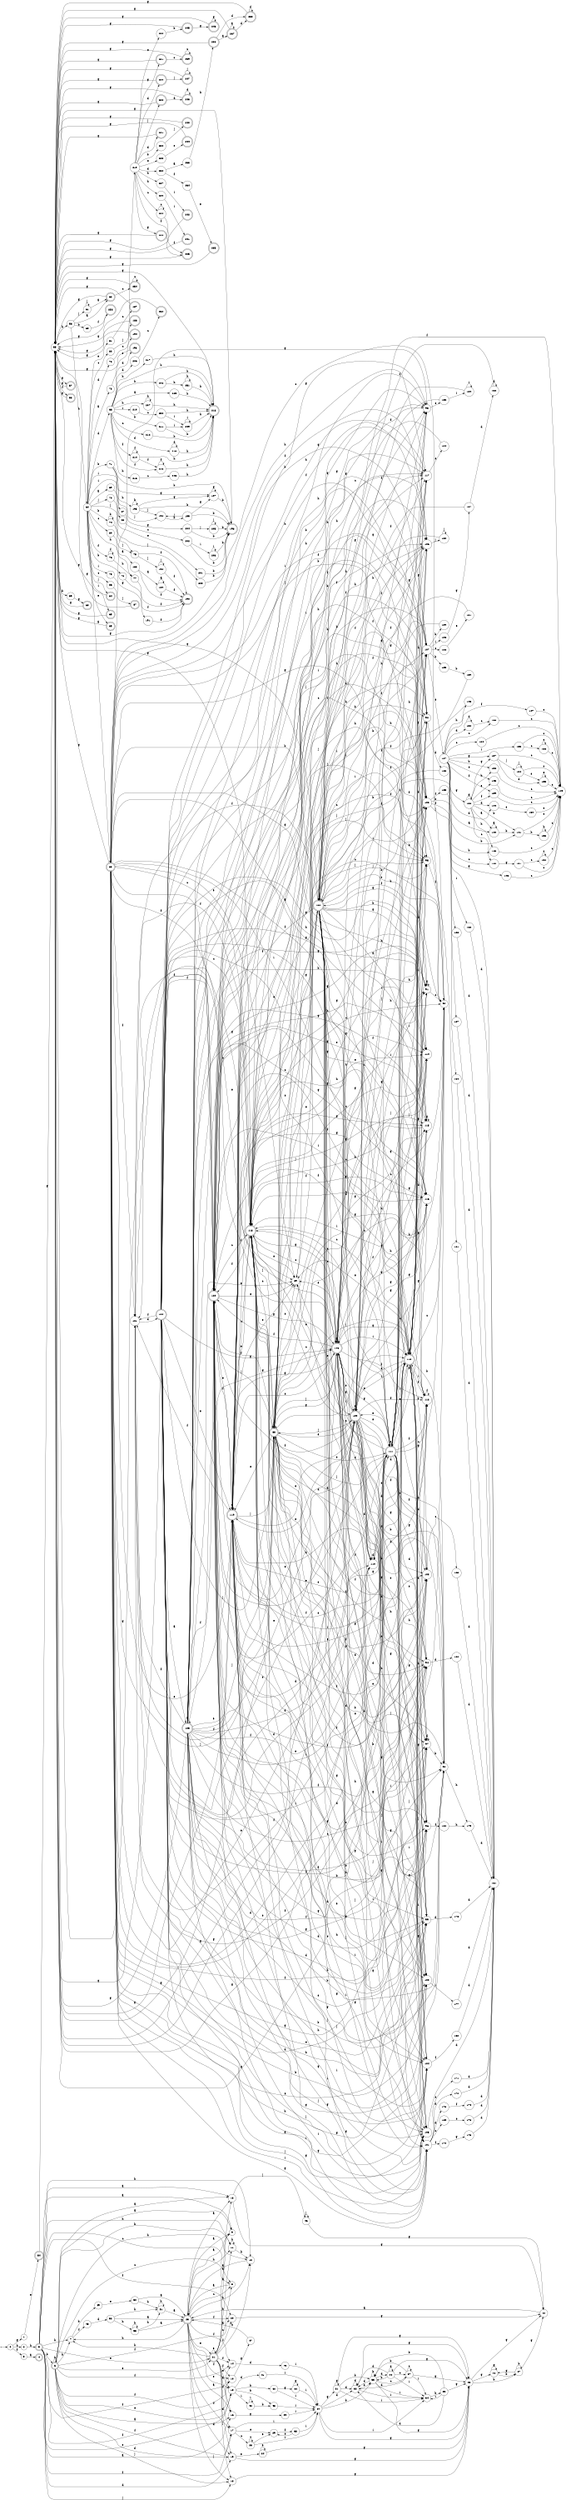 digraph finite_state_machine {
rankdir=LR;
size="20,20";
node [shape = point]; "dummy0"
node [shape = circle]; "0";
"dummy0" -> "0";
node [shape = circle]; "1";
node [shape = circle]; "2";
node [shape = circle]; "3";
node [shape = doublecircle]; "4";node [shape = doublecircle]; "5";node [shape = doublecircle]; "6";node [shape = circle]; "7";
node [shape = circle]; "8";
node [shape = circle]; "9";
node [shape = circle]; "10";
node [shape = circle]; "11";
node [shape = circle]; "12";
node [shape = circle]; "13";
node [shape = circle]; "14";
node [shape = circle]; "15";
node [shape = circle]; "16";
node [shape = circle]; "17";
node [shape = circle]; "18";
node [shape = circle]; "19";
node [shape = circle]; "20";
node [shape = doublecircle]; "21";node [shape = circle]; "22";
node [shape = doublecircle]; "23";node [shape = circle]; "24";
node [shape = circle]; "25";
node [shape = circle]; "26";
node [shape = circle]; "27";
node [shape = circle]; "28";
node [shape = circle]; "29";
node [shape = circle]; "30";
node [shape = circle]; "31";
node [shape = circle]; "32";
node [shape = circle]; "33";
node [shape = circle]; "34";
node [shape = circle]; "35";
node [shape = circle]; "36";
node [shape = circle]; "37";
node [shape = circle]; "38";
node [shape = circle]; "39";
node [shape = circle]; "40";
node [shape = circle]; "41";
node [shape = circle]; "42";
node [shape = circle]; "43";
node [shape = circle]; "44";
node [shape = circle]; "45";
node [shape = circle]; "46";
node [shape = circle]; "47";
node [shape = circle]; "48";
node [shape = circle]; "49";
node [shape = circle]; "50";
node [shape = circle]; "51";
node [shape = circle]; "52";
node [shape = circle]; "53";
node [shape = doublecircle]; "54";node [shape = circle]; "55";
node [shape = circle]; "56";
node [shape = doublecircle]; "57";node [shape = doublecircle]; "58";node [shape = circle]; "59";
node [shape = doublecircle]; "60";node [shape = circle]; "61";
node [shape = doublecircle]; "62";node [shape = circle]; "63";
node [shape = circle]; "64";
node [shape = doublecircle]; "65";node [shape = circle]; "66";
node [shape = circle]; "67";
node [shape = circle]; "68";
node [shape = circle]; "69";
node [shape = circle]; "70";
node [shape = circle]; "71";
node [shape = circle]; "72";
node [shape = circle]; "73";
node [shape = circle]; "74";
node [shape = circle]; "75";
node [shape = circle]; "76";
node [shape = circle]; "77";
node [shape = circle]; "78";
node [shape = circle]; "79";
node [shape = circle]; "80";
node [shape = circle]; "81";
node [shape = circle]; "82";
node [shape = doublecircle]; "83";node [shape = doublecircle]; "84";node [shape = doublecircle]; "85";node [shape = circle]; "86";
node [shape = doublecircle]; "87";node [shape = doublecircle]; "88";node [shape = circle]; "89";
node [shape = circle]; "90";
node [shape = circle]; "91";
node [shape = circle]; "92";
node [shape = circle]; "93";
node [shape = circle]; "94";
node [shape = circle]; "95";
node [shape = circle]; "96";
node [shape = circle]; "97";
node [shape = circle]; "98";
node [shape = circle]; "99";
node [shape = circle]; "100";
node [shape = circle]; "101";
node [shape = circle]; "102";
node [shape = circle]; "103";
node [shape = circle]; "104";
node [shape = circle]; "105";
node [shape = circle]; "106";
node [shape = circle]; "107";
node [shape = doublecircle]; "108";node [shape = doublecircle]; "109";node [shape = circle]; "110";
node [shape = doublecircle]; "111";node [shape = circle]; "112";
node [shape = doublecircle]; "113";node [shape = circle]; "114";
node [shape = circle]; "115";
node [shape = circle]; "116";
node [shape = circle]; "117";
node [shape = doublecircle]; "118";node [shape = doublecircle]; "119";node [shape = doublecircle]; "120";node [shape = circle]; "121";
node [shape = doublecircle]; "122";node [shape = doublecircle]; "123";node [shape = circle]; "124";
node [shape = circle]; "125";
node [shape = circle]; "126";
node [shape = circle]; "127";
node [shape = circle]; "128";
node [shape = circle]; "129";
node [shape = doublecircle]; "130";node [shape = circle]; "131";
node [shape = circle]; "132";
node [shape = circle]; "133";
node [shape = circle]; "134";
node [shape = circle]; "135";
node [shape = circle]; "136";
node [shape = circle]; "137";
node [shape = circle]; "138";
node [shape = circle]; "139";
node [shape = circle]; "140";
node [shape = circle]; "141";
node [shape = circle]; "142";
node [shape = circle]; "143";
node [shape = circle]; "144";
node [shape = circle]; "145";
node [shape = circle]; "146";
node [shape = circle]; "147";
node [shape = circle]; "148";
node [shape = circle]; "149";
node [shape = circle]; "150";
node [shape = circle]; "151";
node [shape = circle]; "152";
node [shape = circle]; "153";
node [shape = circle]; "154";
node [shape = circle]; "155";
node [shape = circle]; "156";
node [shape = circle]; "157";
node [shape = circle]; "158";
node [shape = circle]; "159";
node [shape = circle]; "160";
node [shape = circle]; "161";
node [shape = circle]; "162";
node [shape = circle]; "163";
node [shape = circle]; "164";
node [shape = circle]; "165";
node [shape = circle]; "166";
node [shape = circle]; "167";
node [shape = circle]; "168";
node [shape = circle]; "169";
node [shape = circle]; "170";
node [shape = circle]; "171";
node [shape = circle]; "172";
node [shape = circle]; "173";
node [shape = circle]; "174";
node [shape = circle]; "175";
node [shape = circle]; "176";
node [shape = circle]; "177";
node [shape = circle]; "178";
node [shape = circle]; "179";
node [shape = circle]; "180";
node [shape = circle]; "181";
node [shape = circle]; "182";
node [shape = circle]; "183";
node [shape = circle]; "184";
node [shape = circle]; "185";
node [shape = doublecircle]; "186";node [shape = doublecircle]; "187";node [shape = circle]; "188";
node [shape = circle]; "189";
node [shape = doublecircle]; "190";node [shape = circle]; "191";
node [shape = circle]; "192";
node [shape = doublecircle]; "193";node [shape = doublecircle]; "194";node [shape = circle]; "195";
node [shape = circle]; "196";
node [shape = circle]; "197";
node [shape = doublecircle]; "198";node [shape = circle]; "199";
node [shape = circle]; "200";
node [shape = circle]; "201";
node [shape = circle]; "202";
node [shape = circle]; "203";
node [shape = circle]; "204";
node [shape = circle]; "205";
node [shape = circle]; "206";
node [shape = circle]; "207";
node [shape = circle]; "208";
node [shape = circle]; "209";
node [shape = circle]; "210";
node [shape = circle]; "211";
node [shape = circle]; "212";
node [shape = circle]; "213";
node [shape = circle]; "214";
node [shape = circle]; "215";
node [shape = circle]; "216";
node [shape = circle]; "217";
node [shape = doublecircle]; "218";node [shape = circle]; "219";
node [shape = doublecircle]; "220";node [shape = doublecircle]; "221";node [shape = circle]; "222";
node [shape = circle]; "223";
node [shape = circle]; "224";
node [shape = doublecircle]; "225";node [shape = doublecircle]; "226";node [shape = circle]; "227";
node [shape = doublecircle]; "228";node [shape = circle]; "229";
node [shape = circle]; "230";
node [shape = doublecircle]; "231";node [shape = circle]; "232";
node [shape = circle]; "233";
node [shape = circle]; "234";
node [shape = doublecircle]; "235";node [shape = doublecircle]; "236";node [shape = doublecircle]; "237";node [shape = doublecircle]; "238";node [shape = doublecircle]; "239";node [shape = doublecircle]; "240";node [shape = doublecircle]; "241";node [shape = doublecircle]; "242";node [shape = doublecircle]; "243";node [shape = doublecircle]; "244";node [shape = doublecircle]; "245";node [shape = doublecircle]; "246";node [shape = doublecircle]; "247";node [shape = circle]; "248";
node [shape = circle]; "249";
node [shape = circle]; "250";
node [shape = circle]; "251";
node [shape = doublecircle]; "252";node [shape = doublecircle]; "253";node [shape = doublecircle]; "254";"0" -> "1" [label = "g"];
 "0" -> "2" [label = "h"];
 "0" -> "3" [label = "f"];
 "3" -> "4" [label = "a"];
 "2" -> "5" [label = "h"];
 "5" -> "6" [label = "b"];
 "5" -> "11" [label = "h"];
 "5" -> "12" [label = "h"];
 "5" -> "7" [label = "h"];
 "5" -> "8" [label = "c"];
 "5" -> "16" [label = "a"];
 "5" -> "9" [label = "a"];
 "5" -> "13" [label = "a"];
 "5" -> "17" [label = "f"];
 "5" -> "10" [label = "f"];
 "5" -> "20" [label = "f"];
 "5" -> "14" [label = "f"];
 "5" -> "21" [label = "e"];
 "5" -> "15" [label = "e"];
 "5" -> "18" [label = "j"];
 "5" -> "19" [label = "d"];
 "21" -> "21" [label = "e"];
 "21" -> "15" [label = "e"];
 "21" -> "11" [label = "h"];
 "21" -> "12" [label = "h"];
 "21" -> "7" [label = "h"];
 "21" -> "8" [label = "c"];
 "21" -> "16" [label = "a"];
 "21" -> "9" [label = "a"];
 "21" -> "13" [label = "a"];
 "21" -> "17" [label = "f"];
 "21" -> "10" [label = "f"];
 "21" -> "20" [label = "f"];
 "21" -> "14" [label = "f"];
 "21" -> "18" [label = "j"];
 "21" -> "19" [label = "d"];
 "20" -> "22" [label = "g"];
 "22" -> "23" [label = "a"];
 "23" -> "11" [label = "h"];
 "23" -> "12" [label = "h"];
 "23" -> "7" [label = "h"];
 "23" -> "8" [label = "c"];
 "23" -> "16" [label = "a"];
 "23" -> "9" [label = "a"];
 "23" -> "13" [label = "a"];
 "23" -> "17" [label = "f"];
 "23" -> "10" [label = "f"];
 "23" -> "20" [label = "f"];
 "23" -> "14" [label = "f"];
 "23" -> "21" [label = "e"];
 "23" -> "15" [label = "e"];
 "23" -> "18" [label = "j"];
 "23" -> "19" [label = "d"];
 "19" -> "24" [label = "e"];
 "19" -> "25" [label = "g"];
 "25" -> "26" [label = "g"];
 "25" -> "22" [label = "g"];
 "25" -> "27" [label = "b"];
 "27" -> "27" [label = "b"];
 "27" -> "26" [label = "g"];
 "27" -> "22" [label = "g"];
 "26" -> "26" [label = "g"];
 "26" -> "27" [label = "b"];
 "24" -> "24" [label = "e"];
 "24" -> "25" [label = "g"];
 "18" -> "25" [label = "g"];
 "17" -> "28" [label = "c"];
 "17" -> "29" [label = "e"];
 "17" -> "30" [label = "i"];
 "30" -> "25" [label = "g"];
 "30" -> "31" [label = "g"];
 "30" -> "32" [label = "d"];
 "30" -> "33" [label = "b"];
 "30" -> "34" [label = "i"];
 "34" -> "35" [label = "h"];
 "35" -> "34" [label = "i"];
 "35" -> "32" [label = "d"];
 "35" -> "33" [label = "b"];
 "35" -> "25" [label = "g"];
 "33" -> "33" [label = "b"];
 "33" -> "32" [label = "d"];
 "33" -> "36" [label = "d"];
 "33" -> "37" [label = "c"];
 "33" -> "34" [label = "i"];
 "33" -> "25" [label = "g"];
 "37" -> "37" [label = "c"];
 "37" -> "33" [label = "b"];
 "37" -> "32" [label = "d"];
 "37" -> "34" [label = "i"];
 "37" -> "25" [label = "g"];
 "36" -> "32" [label = "d"];
 "36" -> "36" [label = "d"];
 "36" -> "33" [label = "b"];
 "36" -> "37" [label = "c"];
 "36" -> "34" [label = "i"];
 "36" -> "25" [label = "g"];
 "32" -> "32" [label = "d"];
 "32" -> "33" [label = "b"];
 "32" -> "34" [label = "i"];
 "32" -> "25" [label = "g"];
 "31" -> "25" [label = "g"];
 "31" -> "31" [label = "g"];
 "31" -> "32" [label = "d"];
 "31" -> "33" [label = "b"];
 "31" -> "34" [label = "i"];
 "29" -> "38" [label = "f"];
 "38" -> "29" [label = "e"];
 "38" -> "30" [label = "i"];
 "28" -> "28" [label = "c"];
 "28" -> "29" [label = "e"];
 "28" -> "30" [label = "i"];
 "16" -> "39" [label = "g"];
 "39" -> "30" [label = "i"];
 "15" -> "40" [label = "b"];
 "15" -> "43" [label = "b"];
 "15" -> "41" [label = "d"];
 "15" -> "42" [label = "i"];
 "43" -> "30" [label = "i"];
 "42" -> "42" [label = "i"];
 "42" -> "43" [label = "b"];
 "41" -> "30" [label = "i"];
 "40" -> "44" [label = "g"];
 "40" -> "30" [label = "i"];
 "44" -> "44" [label = "g"];
 "44" -> "30" [label = "i"];
 "14" -> "45" [label = "d"];
 "45" -> "30" [label = "i"];
 "13" -> "46" [label = "j"];
 "13" -> "22" [label = "g"];
 "46" -> "46" [label = "j"];
 "46" -> "22" [label = "g"];
 "12" -> "23" [label = "a"];
 "11" -> "11" [label = "h"];
 "11" -> "12" [label = "h"];
 "10" -> "47" [label = "g"];
 "47" -> "23" [label = "a"];
 "9" -> "23" [label = "a"];
 "8" -> "23" [label = "a"];
 "7" -> "48" [label = "f"];
 "7" -> "49" [label = "b"];
 "49" -> "50" [label = "e"];
 "50" -> "51" [label = "h"];
 "50" -> "23" [label = "a"];
 "51" -> "51" [label = "h"];
 "51" -> "23" [label = "a"];
 "48" -> "52" [label = "d"];
 "52" -> "51" [label = "h"];
 "52" -> "53" [label = "h"];
 "52" -> "23" [label = "a"];
 "53" -> "51" [label = "h"];
 "53" -> "53" [label = "h"];
 "53" -> "23" [label = "a"];
 "6" -> "6" [label = "b"];
 "6" -> "11" [label = "h"];
 "6" -> "12" [label = "h"];
 "6" -> "7" [label = "h"];
 "6" -> "8" [label = "c"];
 "6" -> "16" [label = "a"];
 "6" -> "9" [label = "a"];
 "6" -> "13" [label = "a"];
 "6" -> "17" [label = "f"];
 "6" -> "10" [label = "f"];
 "6" -> "20" [label = "f"];
 "6" -> "14" [label = "f"];
 "6" -> "21" [label = "e"];
 "6" -> "15" [label = "e"];
 "6" -> "18" [label = "j"];
 "6" -> "19" [label = "d"];
 "1" -> "54" [label = "e"];
 "54" -> "55" [label = "g"];
 "55" -> "56" [label = "h"];
 "55" -> "57" [label = "g"];
 "55" -> "58" [label = "f"];
 "55" -> "59" [label = "b"];
 "59" -> "60" [label = "g"];
 "60" -> "55" [label = "g"];
 "58" -> "55" [label = "g"];
 "57" -> "55" [label = "g"];
 "56" -> "61" [label = "j"];
 "56" -> "62" [label = "a"];
 "56" -> "63" [label = "b"];
 "56" -> "64" [label = "h"];
 "64" -> "65" [label = "i"];
 "64" -> "67" [label = "i"];
 "64" -> "68" [label = "i"];
 "64" -> "79" [label = "i"];
 "64" -> "72" [label = "d"];
 "64" -> "66" [label = "d"];
 "64" -> "73" [label = "a"];
 "64" -> "83" [label = "a"];
 "64" -> "69" [label = "a"];
 "64" -> "75" [label = "j"];
 "64" -> "84" [label = "j"];
 "64" -> "70" [label = "j"];
 "64" -> "74" [label = "b"];
 "64" -> "78" [label = "b"];
 "64" -> "71" [label = "b"];
 "64" -> "76" [label = "f"];
 "64" -> "77" [label = "h"];
 "64" -> "80" [label = "c"];
 "64" -> "82" [label = "c"];
 "64" -> "86" [label = "c"];
 "64" -> "81" [label = "e"];
 "64" -> "85" [label = "e"];
 "86" -> "87" [label = "j"];
 "87" -> "55" [label = "g"];
 "85" -> "55" [label = "g"];
 "84" -> "55" [label = "g"];
 "83" -> "88" [label = "j"];
 "83" -> "104" [label = "j"];
 "83" -> "95" [label = "j"];
 "83" -> "96" [label = "e"];
 "83" -> "119" [label = "e"];
 "83" -> "89" [label = "e"];
 "83" -> "109" [label = "e"];
 "83" -> "111" [label = "e"];
 "83" -> "90" [label = "h"];
 "83" -> "99" [label = "h"];
 "83" -> "117" [label = "h"];
 "83" -> "114" [label = "h"];
 "83" -> "100" [label = "g"];
 "83" -> "101" [label = "g"];
 "83" -> "108" [label = "g"];
 "83" -> "115" [label = "g"];
 "83" -> "116" [label = "g"];
 "83" -> "55" [label = "g"];
 "83" -> "91" [label = "g"];
 "83" -> "93" [label = "g"];
 "83" -> "94" [label = "g"];
 "83" -> "92" [label = "c"];
 "83" -> "118" [label = "c"];
 "83" -> "97" [label = "d"];
 "83" -> "110" [label = "d"];
 "83" -> "98" [label = "b"];
 "83" -> "107" [label = "b"];
 "83" -> "105" [label = "i"];
 "83" -> "102" [label = "i"];
 "83" -> "113" [label = "i"];
 "83" -> "112" [label = "f"];
 "83" -> "103" [label = "f"];
 "83" -> "120" [label = "f"];
 "83" -> "121" [label = "f"];
 "83" -> "106" [label = "f"];
 "121" -> "122" [label = "d"];
 "122" -> "112" [label = "f"];
 "122" -> "103" [label = "f"];
 "122" -> "120" [label = "f"];
 "122" -> "121" [label = "f"];
 "122" -> "106" [label = "f"];
 "122" -> "123" [label = "a"];
 "122" -> "88" [label = "j"];
 "122" -> "104" [label = "j"];
 "122" -> "95" [label = "j"];
 "122" -> "96" [label = "e"];
 "122" -> "119" [label = "e"];
 "122" -> "89" [label = "e"];
 "122" -> "109" [label = "e"];
 "122" -> "111" [label = "e"];
 "122" -> "90" [label = "h"];
 "122" -> "99" [label = "h"];
 "122" -> "117" [label = "h"];
 "122" -> "114" [label = "h"];
 "122" -> "100" [label = "g"];
 "122" -> "101" [label = "g"];
 "122" -> "108" [label = "g"];
 "122" -> "115" [label = "g"];
 "122" -> "116" [label = "g"];
 "122" -> "55" [label = "g"];
 "122" -> "91" [label = "g"];
 "122" -> "93" [label = "g"];
 "122" -> "94" [label = "g"];
 "122" -> "92" [label = "c"];
 "122" -> "118" [label = "c"];
 "122" -> "97" [label = "d"];
 "122" -> "110" [label = "d"];
 "122" -> "98" [label = "b"];
 "122" -> "107" [label = "b"];
 "122" -> "105" [label = "i"];
 "122" -> "102" [label = "i"];
 "122" -> "113" [label = "i"];
 "123" -> "123" [label = "a"];
 "123" -> "112" [label = "f"];
 "123" -> "103" [label = "f"];
 "123" -> "120" [label = "f"];
 "123" -> "121" [label = "f"];
 "123" -> "106" [label = "f"];
 "123" -> "88" [label = "j"];
 "123" -> "104" [label = "j"];
 "123" -> "95" [label = "j"];
 "123" -> "96" [label = "e"];
 "123" -> "119" [label = "e"];
 "123" -> "89" [label = "e"];
 "123" -> "109" [label = "e"];
 "123" -> "111" [label = "e"];
 "123" -> "90" [label = "h"];
 "123" -> "99" [label = "h"];
 "123" -> "117" [label = "h"];
 "123" -> "114" [label = "h"];
 "123" -> "100" [label = "g"];
 "123" -> "101" [label = "g"];
 "123" -> "108" [label = "g"];
 "123" -> "115" [label = "g"];
 "123" -> "116" [label = "g"];
 "123" -> "55" [label = "g"];
 "123" -> "91" [label = "g"];
 "123" -> "93" [label = "g"];
 "123" -> "94" [label = "g"];
 "123" -> "92" [label = "c"];
 "123" -> "118" [label = "c"];
 "123" -> "97" [label = "d"];
 "123" -> "110" [label = "d"];
 "123" -> "98" [label = "b"];
 "123" -> "107" [label = "b"];
 "123" -> "105" [label = "i"];
 "123" -> "102" [label = "i"];
 "123" -> "113" [label = "i"];
 "120" -> "112" [label = "f"];
 "120" -> "103" [label = "f"];
 "120" -> "120" [label = "f"];
 "120" -> "121" [label = "f"];
 "120" -> "106" [label = "f"];
 "120" -> "96" [label = "e"];
 "120" -> "119" [label = "e"];
 "120" -> "89" [label = "e"];
 "120" -> "109" [label = "e"];
 "120" -> "111" [label = "e"];
 "120" -> "88" [label = "j"];
 "120" -> "104" [label = "j"];
 "120" -> "95" [label = "j"];
 "120" -> "90" [label = "h"];
 "120" -> "99" [label = "h"];
 "120" -> "117" [label = "h"];
 "120" -> "114" [label = "h"];
 "120" -> "100" [label = "g"];
 "120" -> "101" [label = "g"];
 "120" -> "108" [label = "g"];
 "120" -> "115" [label = "g"];
 "120" -> "116" [label = "g"];
 "120" -> "55" [label = "g"];
 "120" -> "91" [label = "g"];
 "120" -> "93" [label = "g"];
 "120" -> "94" [label = "g"];
 "120" -> "92" [label = "c"];
 "120" -> "118" [label = "c"];
 "120" -> "97" [label = "d"];
 "120" -> "110" [label = "d"];
 "120" -> "98" [label = "b"];
 "120" -> "107" [label = "b"];
 "120" -> "105" [label = "i"];
 "120" -> "102" [label = "i"];
 "120" -> "113" [label = "i"];
 "119" -> "96" [label = "e"];
 "119" -> "119" [label = "e"];
 "119" -> "89" [label = "e"];
 "119" -> "109" [label = "e"];
 "119" -> "111" [label = "e"];
 "119" -> "112" [label = "f"];
 "119" -> "103" [label = "f"];
 "119" -> "120" [label = "f"];
 "119" -> "121" [label = "f"];
 "119" -> "106" [label = "f"];
 "119" -> "88" [label = "j"];
 "119" -> "104" [label = "j"];
 "119" -> "95" [label = "j"];
 "119" -> "90" [label = "h"];
 "119" -> "99" [label = "h"];
 "119" -> "117" [label = "h"];
 "119" -> "114" [label = "h"];
 "119" -> "100" [label = "g"];
 "119" -> "101" [label = "g"];
 "119" -> "108" [label = "g"];
 "119" -> "115" [label = "g"];
 "119" -> "116" [label = "g"];
 "119" -> "55" [label = "g"];
 "119" -> "91" [label = "g"];
 "119" -> "93" [label = "g"];
 "119" -> "94" [label = "g"];
 "119" -> "92" [label = "c"];
 "119" -> "118" [label = "c"];
 "119" -> "97" [label = "d"];
 "119" -> "110" [label = "d"];
 "119" -> "98" [label = "b"];
 "119" -> "107" [label = "b"];
 "119" -> "105" [label = "i"];
 "119" -> "102" [label = "i"];
 "119" -> "113" [label = "i"];
 "118" -> "92" [label = "c"];
 "118" -> "118" [label = "c"];
 "118" -> "99" [label = "h"];
 "118" -> "114" [label = "h"];
 "118" -> "90" [label = "h"];
 "118" -> "117" [label = "h"];
 "118" -> "100" [label = "g"];
 "118" -> "101" [label = "g"];
 "118" -> "108" [label = "g"];
 "118" -> "115" [label = "g"];
 "118" -> "116" [label = "g"];
 "118" -> "55" [label = "g"];
 "118" -> "91" [label = "g"];
 "118" -> "93" [label = "g"];
 "118" -> "94" [label = "g"];
 "118" -> "88" [label = "j"];
 "118" -> "104" [label = "j"];
 "118" -> "95" [label = "j"];
 "118" -> "96" [label = "e"];
 "118" -> "119" [label = "e"];
 "118" -> "89" [label = "e"];
 "118" -> "109" [label = "e"];
 "118" -> "111" [label = "e"];
 "118" -> "97" [label = "d"];
 "118" -> "110" [label = "d"];
 "118" -> "98" [label = "b"];
 "118" -> "107" [label = "b"];
 "118" -> "105" [label = "i"];
 "118" -> "102" [label = "i"];
 "118" -> "113" [label = "i"];
 "118" -> "112" [label = "f"];
 "118" -> "103" [label = "f"];
 "118" -> "120" [label = "f"];
 "118" -> "121" [label = "f"];
 "118" -> "106" [label = "f"];
 "117" -> "124" [label = "e"];
 "124" -> "118" [label = "c"];
 "116" -> "118" [label = "c"];
 "115" -> "115" [label = "g"];
 "115" -> "118" [label = "c"];
 "114" -> "118" [label = "c"];
 "113" -> "113" [label = "i"];
 "113" -> "102" [label = "i"];
 "113" -> "105" [label = "i"];
 "113" -> "112" [label = "f"];
 "113" -> "103" [label = "f"];
 "113" -> "120" [label = "f"];
 "113" -> "121" [label = "f"];
 "113" -> "106" [label = "f"];
 "113" -> "88" [label = "j"];
 "113" -> "104" [label = "j"];
 "113" -> "95" [label = "j"];
 "113" -> "96" [label = "e"];
 "113" -> "119" [label = "e"];
 "113" -> "89" [label = "e"];
 "113" -> "109" [label = "e"];
 "113" -> "111" [label = "e"];
 "113" -> "90" [label = "h"];
 "113" -> "99" [label = "h"];
 "113" -> "117" [label = "h"];
 "113" -> "114" [label = "h"];
 "113" -> "100" [label = "g"];
 "113" -> "101" [label = "g"];
 "113" -> "108" [label = "g"];
 "113" -> "115" [label = "g"];
 "113" -> "116" [label = "g"];
 "113" -> "55" [label = "g"];
 "113" -> "91" [label = "g"];
 "113" -> "93" [label = "g"];
 "113" -> "94" [label = "g"];
 "113" -> "92" [label = "c"];
 "113" -> "118" [label = "c"];
 "113" -> "97" [label = "d"];
 "113" -> "110" [label = "d"];
 "113" -> "98" [label = "b"];
 "113" -> "107" [label = "b"];
 "112" -> "112" [label = "f"];
 "112" -> "113" [label = "i"];
 "111" -> "96" [label = "e"];
 "111" -> "119" [label = "e"];
 "111" -> "89" [label = "e"];
 "111" -> "109" [label = "e"];
 "111" -> "111" [label = "e"];
 "111" -> "97" [label = "d"];
 "111" -> "110" [label = "d"];
 "111" -> "88" [label = "j"];
 "111" -> "104" [label = "j"];
 "111" -> "95" [label = "j"];
 "111" -> "90" [label = "h"];
 "111" -> "99" [label = "h"];
 "111" -> "117" [label = "h"];
 "111" -> "114" [label = "h"];
 "111" -> "100" [label = "g"];
 "111" -> "101" [label = "g"];
 "111" -> "108" [label = "g"];
 "111" -> "115" [label = "g"];
 "111" -> "116" [label = "g"];
 "111" -> "55" [label = "g"];
 "111" -> "91" [label = "g"];
 "111" -> "93" [label = "g"];
 "111" -> "94" [label = "g"];
 "111" -> "92" [label = "c"];
 "111" -> "118" [label = "c"];
 "111" -> "98" [label = "b"];
 "111" -> "107" [label = "b"];
 "111" -> "105" [label = "i"];
 "111" -> "102" [label = "i"];
 "111" -> "113" [label = "i"];
 "111" -> "112" [label = "f"];
 "111" -> "103" [label = "f"];
 "111" -> "120" [label = "f"];
 "111" -> "121" [label = "f"];
 "111" -> "106" [label = "f"];
 "110" -> "110" [label = "d"];
 "110" -> "111" [label = "e"];
 "109" -> "96" [label = "e"];
 "109" -> "119" [label = "e"];
 "109" -> "89" [label = "e"];
 "109" -> "109" [label = "e"];
 "109" -> "111" [label = "e"];
 "109" -> "88" [label = "j"];
 "109" -> "104" [label = "j"];
 "109" -> "95" [label = "j"];
 "109" -> "90" [label = "h"];
 "109" -> "99" [label = "h"];
 "109" -> "117" [label = "h"];
 "109" -> "114" [label = "h"];
 "109" -> "100" [label = "g"];
 "109" -> "101" [label = "g"];
 "109" -> "108" [label = "g"];
 "109" -> "115" [label = "g"];
 "109" -> "116" [label = "g"];
 "109" -> "55" [label = "g"];
 "109" -> "91" [label = "g"];
 "109" -> "93" [label = "g"];
 "109" -> "94" [label = "g"];
 "109" -> "92" [label = "c"];
 "109" -> "118" [label = "c"];
 "109" -> "97" [label = "d"];
 "109" -> "110" [label = "d"];
 "109" -> "98" [label = "b"];
 "109" -> "107" [label = "b"];
 "109" -> "105" [label = "i"];
 "109" -> "102" [label = "i"];
 "109" -> "113" [label = "i"];
 "109" -> "112" [label = "f"];
 "109" -> "103" [label = "f"];
 "109" -> "120" [label = "f"];
 "109" -> "121" [label = "f"];
 "109" -> "106" [label = "f"];
 "108" -> "100" [label = "g"];
 "108" -> "101" [label = "g"];
 "108" -> "108" [label = "g"];
 "108" -> "115" [label = "g"];
 "108" -> "116" [label = "g"];
 "108" -> "55" [label = "g"];
 "108" -> "91" [label = "g"];
 "108" -> "93" [label = "g"];
 "108" -> "94" [label = "g"];
 "108" -> "88" [label = "j"];
 "108" -> "104" [label = "j"];
 "108" -> "95" [label = "j"];
 "108" -> "96" [label = "e"];
 "108" -> "119" [label = "e"];
 "108" -> "89" [label = "e"];
 "108" -> "109" [label = "e"];
 "108" -> "111" [label = "e"];
 "108" -> "90" [label = "h"];
 "108" -> "99" [label = "h"];
 "108" -> "117" [label = "h"];
 "108" -> "114" [label = "h"];
 "108" -> "92" [label = "c"];
 "108" -> "118" [label = "c"];
 "108" -> "97" [label = "d"];
 "108" -> "110" [label = "d"];
 "108" -> "98" [label = "b"];
 "108" -> "107" [label = "b"];
 "108" -> "105" [label = "i"];
 "108" -> "102" [label = "i"];
 "108" -> "113" [label = "i"];
 "108" -> "112" [label = "f"];
 "108" -> "103" [label = "f"];
 "108" -> "120" [label = "f"];
 "108" -> "121" [label = "f"];
 "108" -> "106" [label = "f"];
 "107" -> "129" [label = "b"];
 "107" -> "125" [label = "b"];
 "107" -> "126" [label = "i"];
 "107" -> "127" [label = "e"];
 "107" -> "128" [label = "c"];
 "129" -> "130" [label = "f"];
 "130" -> "96" [label = "e"];
 "130" -> "119" [label = "e"];
 "130" -> "89" [label = "e"];
 "130" -> "109" [label = "e"];
 "130" -> "111" [label = "e"];
 "130" -> "90" [label = "h"];
 "130" -> "99" [label = "h"];
 "130" -> "117" [label = "h"];
 "130" -> "114" [label = "h"];
 "130" -> "100" [label = "g"];
 "130" -> "101" [label = "g"];
 "130" -> "108" [label = "g"];
 "130" -> "115" [label = "g"];
 "130" -> "116" [label = "g"];
 "130" -> "55" [label = "g"];
 "130" -> "91" [label = "g"];
 "130" -> "93" [label = "g"];
 "130" -> "94" [label = "g"];
 "130" -> "92" [label = "c"];
 "130" -> "118" [label = "c"];
 "130" -> "104" [label = "j"];
 "130" -> "88" [label = "j"];
 "130" -> "95" [label = "j"];
 "130" -> "97" [label = "d"];
 "130" -> "110" [label = "d"];
 "130" -> "98" [label = "b"];
 "130" -> "107" [label = "b"];
 "130" -> "105" [label = "i"];
 "130" -> "102" [label = "i"];
 "130" -> "113" [label = "i"];
 "130" -> "112" [label = "f"];
 "130" -> "103" [label = "f"];
 "130" -> "120" [label = "f"];
 "130" -> "121" [label = "f"];
 "130" -> "106" [label = "f"];
 "128" -> "131" [label = "e"];
 "131" -> "130" [label = "f"];
 "127" -> "144" [label = "d"];
 "127" -> "132" [label = "d"];
 "127" -> "142" [label = "c"];
 "127" -> "133" [label = "c"];
 "127" -> "134" [label = "c"];
 "127" -> "135" [label = "i"];
 "127" -> "136" [label = "g"];
 "127" -> "137" [label = "g"];
 "127" -> "146" [label = "g"];
 "127" -> "145" [label = "h"];
 "127" -> "138" [label = "h"];
 "127" -> "148" [label = "h"];
 "127" -> "139" [label = "f"];
 "127" -> "147" [label = "f"];
 "127" -> "140" [label = "a"];
 "127" -> "141" [label = "b"];
 "127" -> "143" [label = "e"];
 "148" -> "130" [label = "f"];
 "147" -> "149" [label = "c"];
 "149" -> "130" [label = "f"];
 "146" -> "149" [label = "c"];
 "145" -> "149" [label = "c"];
 "144" -> "150" [label = "e"];
 "150" -> "149" [label = "c"];
 "143" -> "149" [label = "c"];
 "142" -> "151" [label = "g"];
 "151" -> "152" [label = "c"];
 "151" -> "149" [label = "c"];
 "152" -> "152" [label = "c"];
 "152" -> "149" [label = "c"];
 "141" -> "153" [label = "h"];
 "141" -> "149" [label = "c"];
 "153" -> "153" [label = "h"];
 "153" -> "149" [label = "c"];
 "140" -> "140" [label = "a"];
 "140" -> "141" [label = "b"];
 "139" -> "149" [label = "c"];
 "138" -> "149" [label = "c"];
 "137" -> "154" [label = "j"];
 "137" -> "155" [label = "e"];
 "137" -> "149" [label = "c"];
 "155" -> "155" [label = "e"];
 "155" -> "149" [label = "c"];
 "154" -> "154" [label = "j"];
 "154" -> "155" [label = "e"];
 "154" -> "149" [label = "c"];
 "136" -> "136" [label = "g"];
 "136" -> "137" [label = "g"];
 "136" -> "145" [label = "h"];
 "136" -> "138" [label = "h"];
 "136" -> "139" [label = "f"];
 "136" -> "140" [label = "a"];
 "136" -> "141" [label = "b"];
 "136" -> "142" [label = "c"];
 "136" -> "143" [label = "e"];
 "136" -> "144" [label = "d"];
 "135" -> "156" [label = "c"];
 "135" -> "149" [label = "c"];
 "156" -> "156" [label = "c"];
 "156" -> "149" [label = "c"];
 "134" -> "149" [label = "c"];
 "133" -> "149" [label = "c"];
 "132" -> "132" [label = "d"];
 "132" -> "133" [label = "c"];
 "126" -> "157" [label = "g"];
 "157" -> "158" [label = "d"];
 "157" -> "130" [label = "f"];
 "158" -> "158" [label = "d"];
 "158" -> "130" [label = "f"];
 "125" -> "159" [label = "b"];
 "159" -> "130" [label = "f"];
 "106" -> "160" [label = "j"];
 "106" -> "130" [label = "f"];
 "160" -> "160" [label = "j"];
 "160" -> "130" [label = "f"];
 "105" -> "161" [label = "d"];
 "161" -> "130" [label = "f"];
 "104" -> "162" [label = "f"];
 "162" -> "161" [label = "d"];
 "103" -> "163" [label = "c"];
 "163" -> "161" [label = "d"];
 "102" -> "164" [label = "j"];
 "102" -> "165" [label = "f"];
 "102" -> "167" [label = "f"];
 "102" -> "166" [label = "b"];
 "167" -> "161" [label = "d"];
 "166" -> "161" [label = "d"];
 "165" -> "168" [label = "i"];
 "168" -> "161" [label = "d"];
 "164" -> "161" [label = "d"];
 "101" -> "169" [label = "c"];
 "101" -> "170" [label = "f"];
 "101" -> "171" [label = "e"];
 "101" -> "172" [label = "d"];
 "101" -> "173" [label = "d"];
 "173" -> "174" [label = "f"];
 "174" -> "161" [label = "d"];
 "172" -> "161" [label = "d"];
 "171" -> "161" [label = "d"];
 "170" -> "175" [label = "g"];
 "175" -> "161" [label = "d"];
 "169" -> "176" [label = "e"];
 "176" -> "161" [label = "d"];
 "100" -> "177" [label = "i"];
 "177" -> "161" [label = "d"];
 "99" -> "178" [label = "d"];
 "178" -> "161" [label = "d"];
 "98" -> "179" [label = "h"];
 "179" -> "161" [label = "d"];
 "97" -> "97" [label = "d"];
 "97" -> "98" [label = "b"];
 "96" -> "180" [label = "f"];
 "180" -> "179" [label = "h"];
 "95" -> "181" [label = "f"];
 "181" -> "161" [label = "d"];
 "94" -> "182" [label = "d"];
 "182" -> "161" [label = "d"];
 "93" -> "183" [label = "e"];
 "183" -> "184" [label = "i"];
 "183" -> "130" [label = "f"];
 "184" -> "184" [label = "i"];
 "184" -> "130" [label = "f"];
 "92" -> "130" [label = "f"];
 "91" -> "91" [label = "g"];
 "91" -> "92" [label = "c"];
 "90" -> "185" [label = "d"];
 "185" -> "130" [label = "f"];
 "89" -> "130" [label = "f"];
 "88" -> "88" [label = "j"];
 "88" -> "104" [label = "j"];
 "88" -> "95" [label = "j"];
 "88" -> "96" [label = "e"];
 "88" -> "119" [label = "e"];
 "88" -> "89" [label = "e"];
 "88" -> "109" [label = "e"];
 "88" -> "111" [label = "e"];
 "88" -> "90" [label = "h"];
 "88" -> "99" [label = "h"];
 "88" -> "117" [label = "h"];
 "88" -> "114" [label = "h"];
 "88" -> "100" [label = "g"];
 "88" -> "101" [label = "g"];
 "88" -> "108" [label = "g"];
 "88" -> "115" [label = "g"];
 "88" -> "116" [label = "g"];
 "88" -> "55" [label = "g"];
 "88" -> "91" [label = "g"];
 "88" -> "93" [label = "g"];
 "88" -> "94" [label = "g"];
 "88" -> "92" [label = "c"];
 "88" -> "118" [label = "c"];
 "88" -> "97" [label = "d"];
 "88" -> "110" [label = "d"];
 "88" -> "98" [label = "b"];
 "88" -> "107" [label = "b"];
 "88" -> "105" [label = "i"];
 "88" -> "102" [label = "i"];
 "88" -> "113" [label = "i"];
 "88" -> "112" [label = "f"];
 "88" -> "103" [label = "f"];
 "88" -> "120" [label = "f"];
 "88" -> "121" [label = "f"];
 "88" -> "106" [label = "f"];
 "82" -> "186" [label = "j"];
 "186" -> "55" [label = "g"];
 "81" -> "187" [label = "c"];
 "187" -> "55" [label = "g"];
 "80" -> "188" [label = "a"];
 "188" -> "189" [label = "a"];
 "188" -> "190" [label = "f"];
 "190" -> "55" [label = "g"];
 "189" -> "189" [label = "a"];
 "189" -> "190" [label = "f"];
 "79" -> "191" [label = "g"];
 "191" -> "190" [label = "f"];
 "78" -> "190" [label = "f"];
 "77" -> "190" [label = "f"];
 "76" -> "76" [label = "f"];
 "76" -> "77" [label = "h"];
 "75" -> "192" [label = "j"];
 "75" -> "190" [label = "f"];
 "192" -> "192" [label = "j"];
 "192" -> "190" [label = "f"];
 "74" -> "74" [label = "b"];
 "74" -> "75" [label = "j"];
 "73" -> "193" [label = "d"];
 "193" -> "55" [label = "g"];
 "72" -> "194" [label = "c"];
 "194" -> "55" [label = "g"];
 "71" -> "195" [label = "h"];
 "71" -> "196" [label = "j"];
 "71" -> "197" [label = "g"];
 "71" -> "198" [label = "b"];
 "198" -> "55" [label = "g"];
 "197" -> "197" [label = "g"];
 "197" -> "198" [label = "b"];
 "196" -> "199" [label = "b"];
 "199" -> "196" [label = "j"];
 "199" -> "197" [label = "g"];
 "199" -> "198" [label = "b"];
 "195" -> "195" [label = "h"];
 "195" -> "196" [label = "j"];
 "195" -> "197" [label = "g"];
 "195" -> "198" [label = "b"];
 "70" -> "200" [label = "j"];
 "200" -> "198" [label = "b"];
 "69" -> "201" [label = "e"];
 "201" -> "198" [label = "b"];
 "68" -> "202" [label = "c"];
 "202" -> "203" [label = "i"];
 "202" -> "198" [label = "b"];
 "203" -> "203" [label = "i"];
 "203" -> "198" [label = "b"];
 "67" -> "204" [label = "g"];
 "204" -> "205" [label = "j"];
 "204" -> "198" [label = "b"];
 "205" -> "205" [label = "j"];
 "205" -> "198" [label = "b"];
 "66" -> "213" [label = "d"];
 "66" -> "206" [label = "d"];
 "66" -> "208" [label = "h"];
 "66" -> "216" [label = "h"];
 "66" -> "217" [label = "h"];
 "66" -> "218" [label = "h"];
 "66" -> "207" [label = "h"];
 "66" -> "209" [label = "a"];
 "66" -> "210" [label = "i"];
 "66" -> "211" [label = "b"];
 "66" -> "212" [label = "c"];
 "66" -> "214" [label = "f"];
 "66" -> "215" [label = "f"];
 "66" -> "219" [label = "e"];
 "219" -> "232" [label = "d"];
 "219" -> "220" [label = "d"];
 "219" -> "221" [label = "d"];
 "219" -> "222" [label = "e"];
 "219" -> "223" [label = "e"];
 "219" -> "224" [label = "c"];
 "219" -> "225" [label = "f"];
 "219" -> "226" [label = "j"];
 "219" -> "227" [label = "h"];
 "219" -> "229" [label = "h"];
 "219" -> "228" [label = "g"];
 "219" -> "231" [label = "g"];
 "219" -> "230" [label = "b"];
 "232" -> "233" [label = "a"];
 "232" -> "234" [label = "f"];
 "234" -> "235" [label = "e"];
 "235" -> "55" [label = "g"];
 "233" -> "236" [label = "h"];
 "236" -> "237" [label = "a"];
 "236" -> "238" [label = "d"];
 "236" -> "55" [label = "g"];
 "238" -> "238" [label = "d"];
 "238" -> "55" [label = "g"];
 "237" -> "237" [label = "a"];
 "237" -> "238" [label = "d"];
 "237" -> "55" [label = "g"];
 "231" -> "239" [label = "c"];
 "231" -> "55" [label = "g"];
 "239" -> "239" [label = "c"];
 "239" -> "55" [label = "g"];
 "230" -> "240" [label = "j"];
 "240" -> "55" [label = "g"];
 "229" -> "241" [label = "i"];
 "241" -> "55" [label = "g"];
 "228" -> "55" [label = "g"];
 "227" -> "242" [label = "i"];
 "242" -> "55" [label = "g"];
 "226" -> "243" [label = "d"];
 "226" -> "55" [label = "g"];
 "243" -> "243" [label = "d"];
 "243" -> "55" [label = "g"];
 "225" -> "55" [label = "g"];
 "224" -> "224" [label = "c"];
 "224" -> "225" [label = "f"];
 "223" -> "244" [label = "e"];
 "244" -> "55" [label = "g"];
 "222" -> "245" [label = "b"];
 "245" -> "246" [label = "g"];
 "245" -> "55" [label = "g"];
 "246" -> "246" [label = "g"];
 "246" -> "55" [label = "g"];
 "221" -> "55" [label = "g"];
 "220" -> "247" [label = "j"];
 "220" -> "55" [label = "g"];
 "247" -> "247" [label = "j"];
 "247" -> "55" [label = "g"];
 "218" -> "55" [label = "g"];
 "217" -> "218" [label = "h"];
 "216" -> "248" [label = "c"];
 "248" -> "218" [label = "h"];
 "215" -> "215" [label = "f"];
 "215" -> "218" [label = "h"];
 "214" -> "214" [label = "f"];
 "214" -> "215" [label = "f"];
 "214" -> "218" [label = "h"];
 "213" -> "213" [label = "d"];
 "213" -> "218" [label = "h"];
 "212" -> "218" [label = "h"];
 "211" -> "249" [label = "i"];
 "211" -> "218" [label = "h"];
 "249" -> "249" [label = "i"];
 "249" -> "218" [label = "h"];
 "210" -> "250" [label = "c"];
 "250" -> "249" [label = "i"];
 "250" -> "218" [label = "h"];
 "209" -> "218" [label = "h"];
 "208" -> "218" [label = "h"];
 "208" -> "251" [label = "h"];
 "251" -> "218" [label = "h"];
 "251" -> "251" [label = "h"];
 "207" -> "218" [label = "h"];
 "207" -> "207" [label = "h"];
 "206" -> "252" [label = "c"];
 "252" -> "55" [label = "g"];
 "65" -> "55" [label = "g"];
 "63" -> "253" [label = "f"];
 "253" -> "55" [label = "g"];
 "62" -> "254" [label = "c"];
 "62" -> "55" [label = "g"];
 "254" -> "254" [label = "c"];
 "254" -> "55" [label = "g"];
 "61" -> "61" [label = "j"];
 "61" -> "62" [label = "a"];
 }
